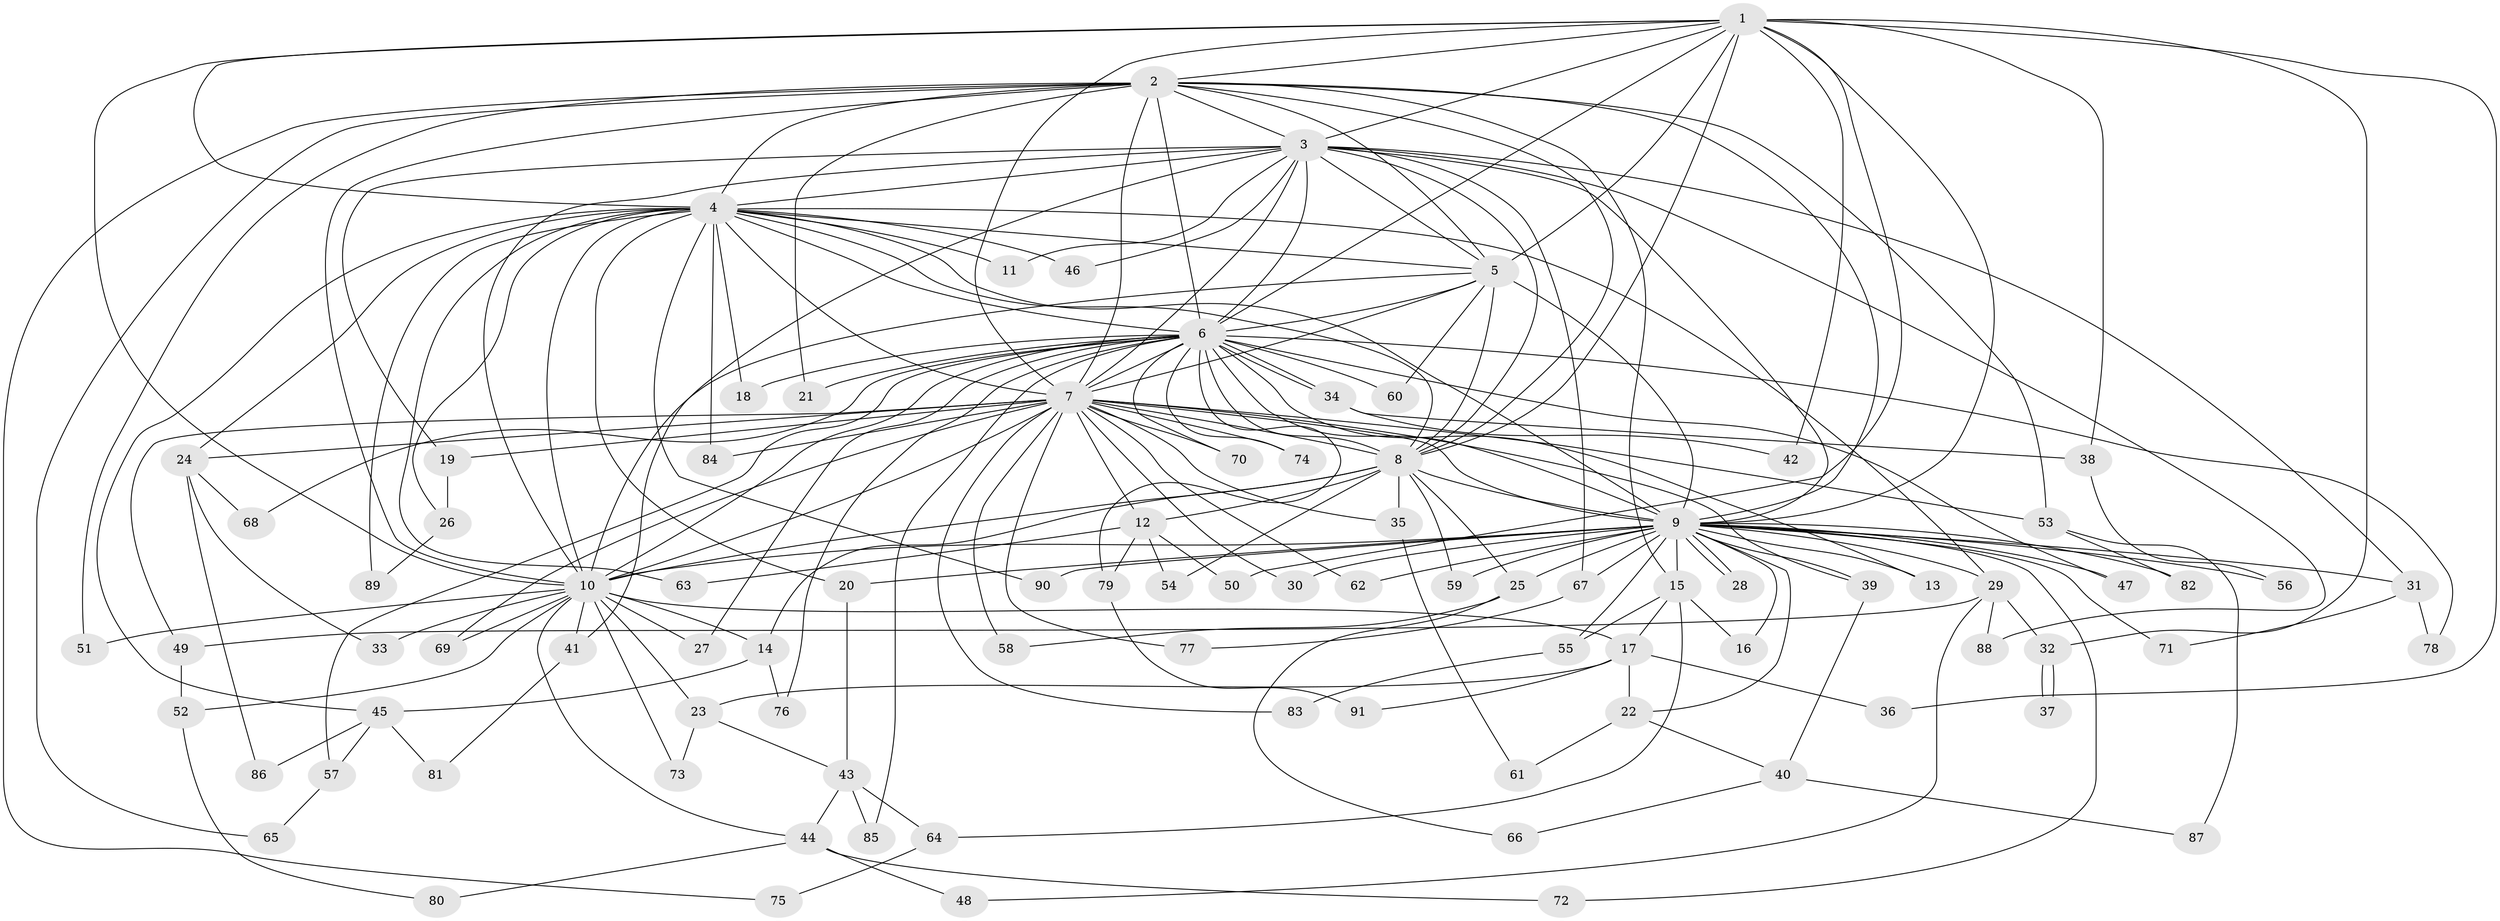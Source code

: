 // coarse degree distribution, {9: 0.018518518518518517, 24: 0.018518518518518517, 14: 0.018518518518518517, 21: 0.018518518518518517, 23: 0.018518518518518517, 18: 0.018518518518518517, 5: 0.09259259259259259, 2: 0.5, 3: 0.2037037037037037, 6: 0.018518518518518517, 4: 0.05555555555555555, 1: 0.018518518518518517}
// Generated by graph-tools (version 1.1) at 2025/17/03/04/25 18:17:19]
// undirected, 91 vertices, 207 edges
graph export_dot {
graph [start="1"]
  node [color=gray90,style=filled];
  1;
  2;
  3;
  4;
  5;
  6;
  7;
  8;
  9;
  10;
  11;
  12;
  13;
  14;
  15;
  16;
  17;
  18;
  19;
  20;
  21;
  22;
  23;
  24;
  25;
  26;
  27;
  28;
  29;
  30;
  31;
  32;
  33;
  34;
  35;
  36;
  37;
  38;
  39;
  40;
  41;
  42;
  43;
  44;
  45;
  46;
  47;
  48;
  49;
  50;
  51;
  52;
  53;
  54;
  55;
  56;
  57;
  58;
  59;
  60;
  61;
  62;
  63;
  64;
  65;
  66;
  67;
  68;
  69;
  70;
  71;
  72;
  73;
  74;
  75;
  76;
  77;
  78;
  79;
  80;
  81;
  82;
  83;
  84;
  85;
  86;
  87;
  88;
  89;
  90;
  91;
  1 -- 2;
  1 -- 3;
  1 -- 4;
  1 -- 5;
  1 -- 6;
  1 -- 7;
  1 -- 8;
  1 -- 9;
  1 -- 10;
  1 -- 32;
  1 -- 36;
  1 -- 38;
  1 -- 42;
  1 -- 50;
  2 -- 3;
  2 -- 4;
  2 -- 5;
  2 -- 6;
  2 -- 7;
  2 -- 8;
  2 -- 9;
  2 -- 10;
  2 -- 15;
  2 -- 21;
  2 -- 51;
  2 -- 53;
  2 -- 65;
  2 -- 75;
  3 -- 4;
  3 -- 5;
  3 -- 6;
  3 -- 7;
  3 -- 8;
  3 -- 9;
  3 -- 10;
  3 -- 11;
  3 -- 19;
  3 -- 31;
  3 -- 41;
  3 -- 46;
  3 -- 67;
  3 -- 88;
  4 -- 5;
  4 -- 6;
  4 -- 7;
  4 -- 8;
  4 -- 9;
  4 -- 10;
  4 -- 11;
  4 -- 18;
  4 -- 20;
  4 -- 24;
  4 -- 26;
  4 -- 29;
  4 -- 45;
  4 -- 46;
  4 -- 63;
  4 -- 84;
  4 -- 89;
  4 -- 90;
  5 -- 6;
  5 -- 7;
  5 -- 8;
  5 -- 9;
  5 -- 10;
  5 -- 60;
  6 -- 7;
  6 -- 8;
  6 -- 9;
  6 -- 10;
  6 -- 13;
  6 -- 18;
  6 -- 21;
  6 -- 27;
  6 -- 34;
  6 -- 34;
  6 -- 47;
  6 -- 57;
  6 -- 60;
  6 -- 68;
  6 -- 70;
  6 -- 74;
  6 -- 76;
  6 -- 78;
  6 -- 79;
  6 -- 85;
  7 -- 8;
  7 -- 9;
  7 -- 10;
  7 -- 12;
  7 -- 19;
  7 -- 24;
  7 -- 30;
  7 -- 35;
  7 -- 39;
  7 -- 49;
  7 -- 53;
  7 -- 58;
  7 -- 62;
  7 -- 69;
  7 -- 70;
  7 -- 74;
  7 -- 77;
  7 -- 83;
  7 -- 84;
  8 -- 9;
  8 -- 10;
  8 -- 12;
  8 -- 14;
  8 -- 25;
  8 -- 35;
  8 -- 54;
  8 -- 59;
  9 -- 10;
  9 -- 13;
  9 -- 15;
  9 -- 16;
  9 -- 20;
  9 -- 22;
  9 -- 25;
  9 -- 28;
  9 -- 28;
  9 -- 29;
  9 -- 30;
  9 -- 31;
  9 -- 39;
  9 -- 47;
  9 -- 55;
  9 -- 56;
  9 -- 59;
  9 -- 62;
  9 -- 67;
  9 -- 71;
  9 -- 72;
  9 -- 82;
  9 -- 90;
  10 -- 14;
  10 -- 17;
  10 -- 23;
  10 -- 27;
  10 -- 33;
  10 -- 41;
  10 -- 44;
  10 -- 51;
  10 -- 52;
  10 -- 69;
  10 -- 73;
  12 -- 50;
  12 -- 54;
  12 -- 63;
  12 -- 79;
  14 -- 45;
  14 -- 76;
  15 -- 16;
  15 -- 17;
  15 -- 55;
  15 -- 64;
  17 -- 22;
  17 -- 23;
  17 -- 36;
  17 -- 91;
  19 -- 26;
  20 -- 43;
  22 -- 40;
  22 -- 61;
  23 -- 43;
  23 -- 73;
  24 -- 33;
  24 -- 68;
  24 -- 86;
  25 -- 58;
  25 -- 66;
  26 -- 89;
  29 -- 32;
  29 -- 48;
  29 -- 49;
  29 -- 88;
  31 -- 71;
  31 -- 78;
  32 -- 37;
  32 -- 37;
  34 -- 38;
  34 -- 42;
  35 -- 61;
  38 -- 56;
  39 -- 40;
  40 -- 66;
  40 -- 87;
  41 -- 81;
  43 -- 44;
  43 -- 64;
  43 -- 85;
  44 -- 48;
  44 -- 72;
  44 -- 80;
  45 -- 57;
  45 -- 81;
  45 -- 86;
  49 -- 52;
  52 -- 80;
  53 -- 82;
  53 -- 87;
  55 -- 83;
  57 -- 65;
  64 -- 75;
  67 -- 77;
  79 -- 91;
}

